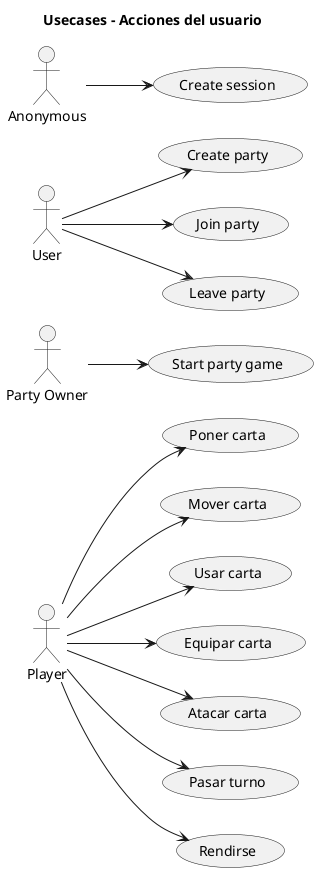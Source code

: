 @startuml 
title Usecases - Acciones del usuario
left to right direction

:Player: --> (Poner carta)
:Player: --> (Mover carta)
:Player: --> (Usar carta)
:Player: --> (Equipar carta)
:Player: --> (Atacar carta)
:Player: --> (Pasar turno)
:Player: --> (Rendirse)

:Party Owner: --> (Start party game)
:User: --> (Create party)
:User: --> (Join party)
:User: --> (Leave party)
:Anonymous: --> (Create session)
@enduml